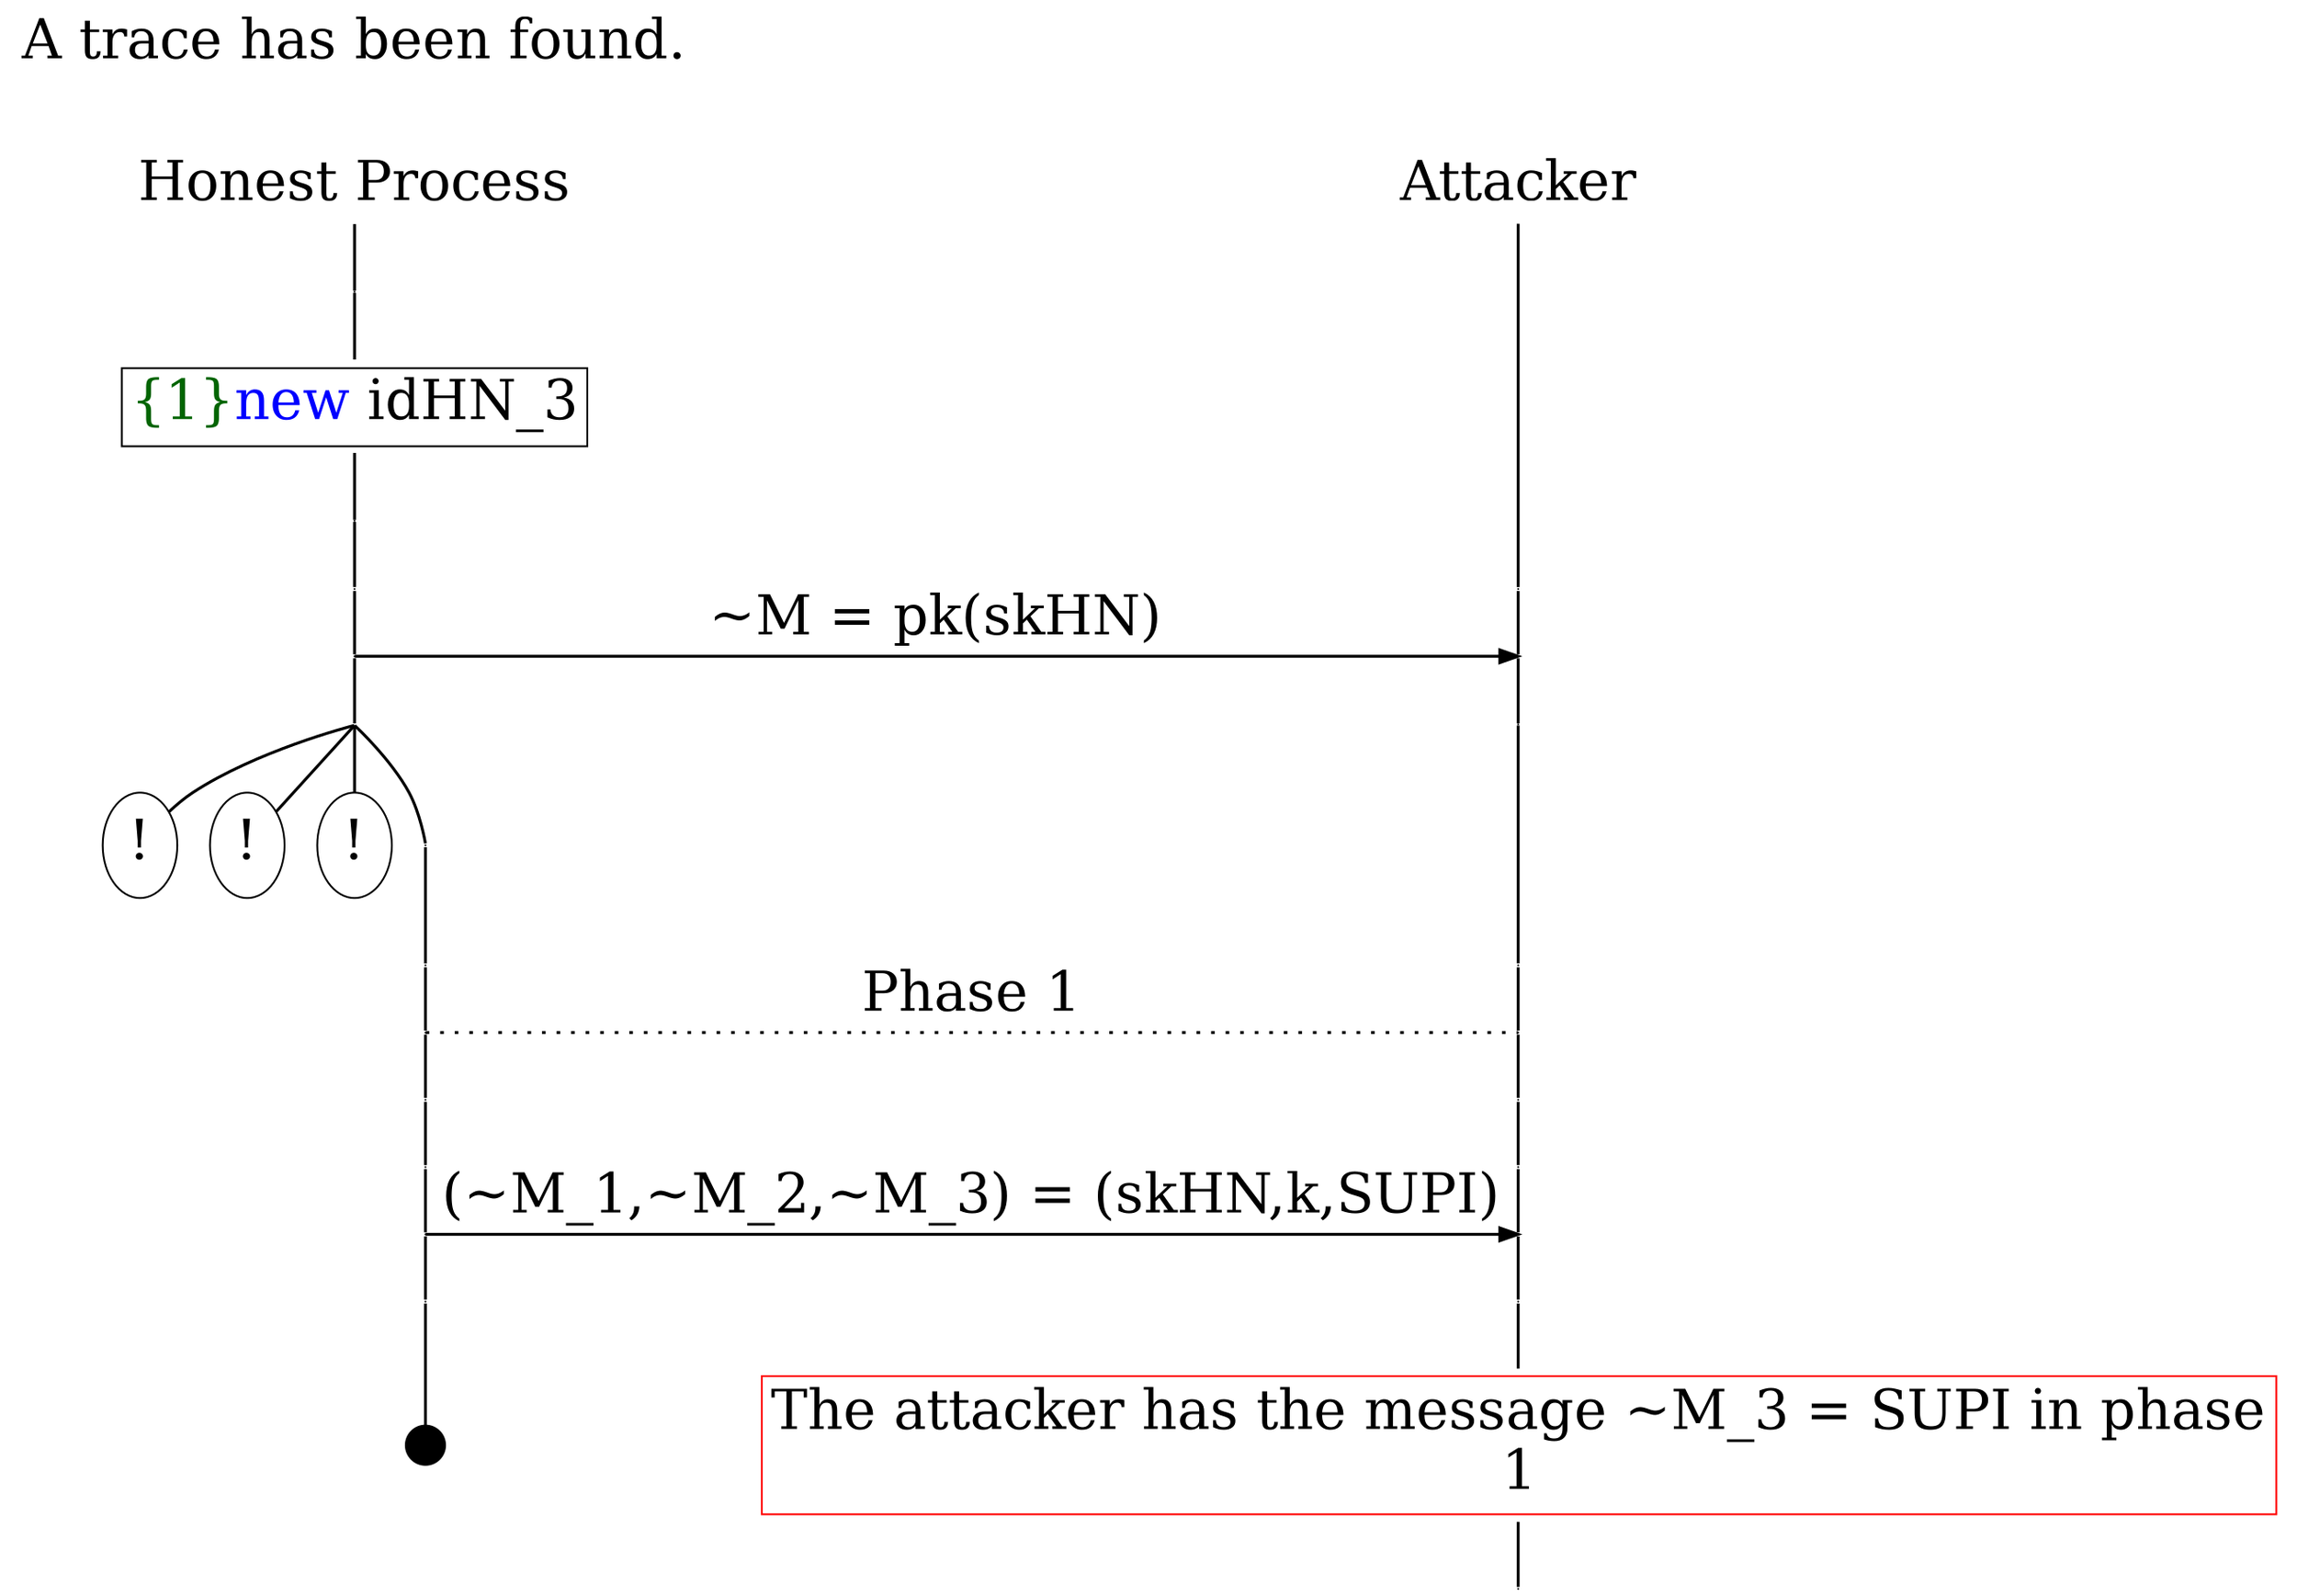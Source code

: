 digraph {
graph [ordering = out]
edge [arrowhead = none, penwidth = 1.6, fontsize = 30]
node [shape = point, width = 0, height = 0, fontsize = 30]
Trace [label = <A trace has been found.<br/>
>, shape = plaintext]
P0__0 [label = "Honest Process", shape = plaintext]
P__0 [label = "Attacker", shape = plaintext]
Trace -> P0__0 [label = "", style = invisible, weight = 100]{rank = same; P0__0 P__0}
P0__0 -> P0__1 [label = <>, weight = 100]
P0__1 -> P0__2 [label = <>, weight = 100]
P0__2 [shape = plaintext, label = <<TABLE BORDER="0" CELLBORDER="1" CELLSPACING="0" CELLPADDING="4"> <TR><TD><FONT COLOR="darkgreen">{1}</FONT><FONT COLOR="blue">new </FONT>idHN_3</TD></TR></TABLE>>]
P0__2 -> P0__3 [label = <>, weight = 100]
P0__3 -> P0__4 [label = <>, weight = 100]
P__0 -> P__1 [label = <>, weight = 100]
{rank = same; P__1 P0__4}
P0__4 -> P0__5 [label = <>, weight = 100]
P__1 -> P__2 [label = <>, weight = 100]
{rank = same; P__2 P0__5}
P0__5 -> P__2 [label = <~M = pk(skHN)>, arrowhead = normal]
P0__5 -> P0__6 [label = <>, weight = 100]
P__2 -> P__3 [label = <>, weight = 100]
{rank = same; P__3 P0__6}
/*RPar */
P0__6 -> P0_3__6 [label = <>]
P0__6 -> P0_2__6 [label = <>]
P0__6 -> P0_1__6 [label = <>]
P0__6 -> P0_0__6 [label = <>]
P0__6 [label = "", fixedsize = false, width = 0, height = 0, shape = none]
{rank = same; P0_0__6 P0_1__6 P0_2__6 P0_3__6}
P0_1__6 [label = "!", shape = ellipse]
P0_2__6 [label = "!", shape = ellipse]
P0_3__6 [label = "!", shape = ellipse]
P0_0__6 -> P0_0__7 [label = <>, weight = 100]
P__3 -> P__4 [label = <>, weight = 100]
{rank = same; P__4 P0_0__7}
P0_0__7 -> P0_0__8 [label = <>, weight = 100]
P__4 -> P__5 [label = <>, weight = 100]
{rank = same; P__5 P0_0__8}
P0_0__8 -> P__5 [label = <Phase 1>, style = dotted]
P0_0__8 -> P0_0__9 [label = <>, weight = 100]
P__5 -> P__6 [label = <>, weight = 100]
{rank = same; P__6 P0_0__9}
P0_0__9 -> P0_0__10 [label = <>, weight = 100]
P__6 -> P__7 [label = <>, weight = 100]
{rank = same; P__7 P0_0__10}
P0_0__10 -> P0_0__11 [label = <>, weight = 100]
P__7 -> P__8 [label = <>, weight = 100]
{rank = same; P__8 P0_0__11}
P0_0__11 -> P__8 [label = <(~M_1,~M_2,~M_3) = (skHN,k,SUPI)>, arrowhead = normal]
P0_0__11 -> P0_0__12 [label = <>, weight = 100]
P__8 -> P__9 [label = <>, weight = 100]
{rank = same; P__9 P0_0__12}
P0_0__13 [label = "", width = 0.3, height = 0.3]
P0_0__12 -> P0_0__13 [label = <>, weight = 100]
P__9 -> P__10 [label = <>, weight = 100]
P__10 [color = red, shape = plaintext, label = <<TABLE BORDER="0" CELLBORDER="1" CELLSPACING="0" CELLPADDING="4"> <TR><TD>The attacker has the message ~M_3 = SUPI in phase<br/>
1</TD></TR></TABLE>>]
P__10 -> P__11 [label = <>, weight = 100]
}